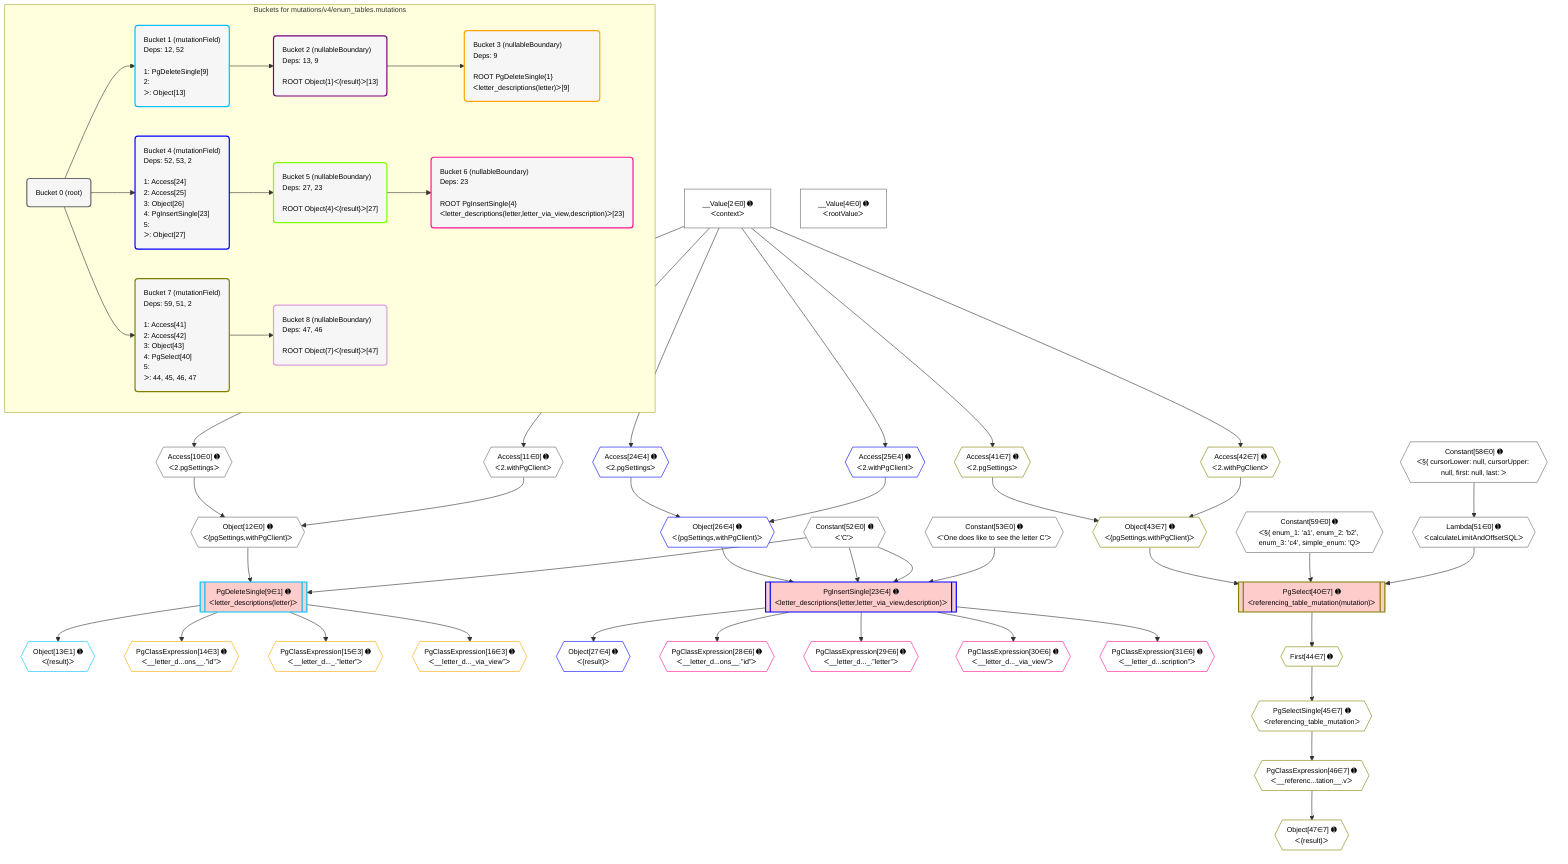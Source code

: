 %%{init: {'themeVariables': { 'fontSize': '12px'}}}%%
graph TD
    classDef path fill:#eee,stroke:#000,color:#000
    classDef plan fill:#fff,stroke-width:1px,color:#000
    classDef itemplan fill:#fff,stroke-width:2px,color:#000
    classDef unbatchedplan fill:#dff,stroke-width:1px,color:#000
    classDef sideeffectplan fill:#fcc,stroke-width:2px,color:#000
    classDef bucket fill:#f6f6f6,color:#000,stroke-width:2px,text-align:left


    %% plan dependencies
    Object12{{"Object[12∈0] ➊<br />ᐸ{pgSettings,withPgClient}ᐳ"}}:::plan
    Access10{{"Access[10∈0] ➊<br />ᐸ2.pgSettingsᐳ"}}:::plan
    Access11{{"Access[11∈0] ➊<br />ᐸ2.withPgClientᐳ"}}:::plan
    Access10 & Access11 --> Object12
    __Value2["__Value[2∈0] ➊<br />ᐸcontextᐳ"]:::plan
    __Value2 --> Access10
    __Value2 --> Access11
    Lambda51{{"Lambda[51∈0] ➊<br />ᐸcalculateLimitAndOffsetSQLᐳ"}}:::plan
    Constant58{{"Constant[58∈0] ➊<br />ᐸ§{ cursorLower: null, cursorUpper: null, first: null, last: ᐳ"}}:::plan
    Constant58 --> Lambda51
    __Value4["__Value[4∈0] ➊<br />ᐸrootValueᐳ"]:::plan
    Constant52{{"Constant[52∈0] ➊<br />ᐸ'C'ᐳ"}}:::plan
    Constant53{{"Constant[53∈0] ➊<br />ᐸ'One does like to see the letter C'ᐳ"}}:::plan
    Constant59{{"Constant[59∈0] ➊<br />ᐸ§{ enum_1: 'a1', enum_2: 'b2', enum_3: 'c4', simple_enum: 'Qᐳ"}}:::plan
    PgDeleteSingle9[["PgDeleteSingle[9∈1] ➊<br />ᐸletter_descriptions(letter)ᐳ"]]:::sideeffectplan
    Object12 & Constant52 --> PgDeleteSingle9
    Object13{{"Object[13∈1] ➊<br />ᐸ{result}ᐳ"}}:::plan
    PgDeleteSingle9 --> Object13
    PgClassExpression14{{"PgClassExpression[14∈3] ➊<br />ᐸ__letter_d...ons__.”id”ᐳ"}}:::plan
    PgDeleteSingle9 --> PgClassExpression14
    PgClassExpression15{{"PgClassExpression[15∈3] ➊<br />ᐸ__letter_d..._.”letter”ᐳ"}}:::plan
    PgDeleteSingle9 --> PgClassExpression15
    PgClassExpression16{{"PgClassExpression[16∈3] ➊<br />ᐸ__letter_d..._via_view”ᐳ"}}:::plan
    PgDeleteSingle9 --> PgClassExpression16
    PgInsertSingle23[["PgInsertSingle[23∈4] ➊<br />ᐸletter_descriptions(letter,letter_via_view,description)ᐳ"]]:::sideeffectplan
    Object26{{"Object[26∈4] ➊<br />ᐸ{pgSettings,withPgClient}ᐳ"}}:::plan
    Object26 & Constant52 & Constant52 & Constant53 --> PgInsertSingle23
    Access24{{"Access[24∈4] ➊<br />ᐸ2.pgSettingsᐳ"}}:::plan
    Access25{{"Access[25∈4] ➊<br />ᐸ2.withPgClientᐳ"}}:::plan
    Access24 & Access25 --> Object26
    __Value2 --> Access24
    __Value2 --> Access25
    Object27{{"Object[27∈4] ➊<br />ᐸ{result}ᐳ"}}:::plan
    PgInsertSingle23 --> Object27
    PgClassExpression28{{"PgClassExpression[28∈6] ➊<br />ᐸ__letter_d...ons__.”id”ᐳ"}}:::plan
    PgInsertSingle23 --> PgClassExpression28
    PgClassExpression29{{"PgClassExpression[29∈6] ➊<br />ᐸ__letter_d..._.”letter”ᐳ"}}:::plan
    PgInsertSingle23 --> PgClassExpression29
    PgClassExpression30{{"PgClassExpression[30∈6] ➊<br />ᐸ__letter_d..._via_view”ᐳ"}}:::plan
    PgInsertSingle23 --> PgClassExpression30
    PgClassExpression31{{"PgClassExpression[31∈6] ➊<br />ᐸ__letter_d...scription”ᐳ"}}:::plan
    PgInsertSingle23 --> PgClassExpression31
    PgSelect40[["PgSelect[40∈7] ➊<br />ᐸreferencing_table_mutation(mutation)ᐳ"]]:::sideeffectplan
    Object43{{"Object[43∈7] ➊<br />ᐸ{pgSettings,withPgClient}ᐳ"}}:::plan
    Object43 & Constant59 & Lambda51 --> PgSelect40
    Access41{{"Access[41∈7] ➊<br />ᐸ2.pgSettingsᐳ"}}:::plan
    Access42{{"Access[42∈7] ➊<br />ᐸ2.withPgClientᐳ"}}:::plan
    Access41 & Access42 --> Object43
    __Value2 --> Access41
    __Value2 --> Access42
    First44{{"First[44∈7] ➊"}}:::plan
    PgSelect40 --> First44
    PgSelectSingle45{{"PgSelectSingle[45∈7] ➊<br />ᐸreferencing_table_mutationᐳ"}}:::plan
    First44 --> PgSelectSingle45
    PgClassExpression46{{"PgClassExpression[46∈7] ➊<br />ᐸ__referenc...tation__.vᐳ"}}:::plan
    PgSelectSingle45 --> PgClassExpression46
    Object47{{"Object[47∈7] ➊<br />ᐸ{result}ᐳ"}}:::plan
    PgClassExpression46 --> Object47

    %% define steps

    subgraph "Buckets for mutations/v4/enum_tables.mutations"
    Bucket0("Bucket 0 (root)"):::bucket
    classDef bucket0 stroke:#696969
    class Bucket0,__Value2,__Value4,Access10,Access11,Object12,Lambda51,Constant52,Constant53,Constant58,Constant59 bucket0
    Bucket1("Bucket 1 (mutationField)<br />Deps: 12, 52<br /><br />1: PgDeleteSingle[9]<br />2: <br />ᐳ: Object[13]"):::bucket
    classDef bucket1 stroke:#00bfff
    class Bucket1,PgDeleteSingle9,Object13 bucket1
    Bucket2("Bucket 2 (nullableBoundary)<br />Deps: 13, 9<br /><br />ROOT Object{1}ᐸ{result}ᐳ[13]"):::bucket
    classDef bucket2 stroke:#7f007f
    class Bucket2 bucket2
    Bucket3("Bucket 3 (nullableBoundary)<br />Deps: 9<br /><br />ROOT PgDeleteSingle{1}ᐸletter_descriptions(letter)ᐳ[9]"):::bucket
    classDef bucket3 stroke:#ffa500
    class Bucket3,PgClassExpression14,PgClassExpression15,PgClassExpression16 bucket3
    Bucket4("Bucket 4 (mutationField)<br />Deps: 52, 53, 2<br /><br />1: Access[24]<br />2: Access[25]<br />3: Object[26]<br />4: PgInsertSingle[23]<br />5: <br />ᐳ: Object[27]"):::bucket
    classDef bucket4 stroke:#0000ff
    class Bucket4,PgInsertSingle23,Access24,Access25,Object26,Object27 bucket4
    Bucket5("Bucket 5 (nullableBoundary)<br />Deps: 27, 23<br /><br />ROOT Object{4}ᐸ{result}ᐳ[27]"):::bucket
    classDef bucket5 stroke:#7fff00
    class Bucket5 bucket5
    Bucket6("Bucket 6 (nullableBoundary)<br />Deps: 23<br /><br />ROOT PgInsertSingle{4}ᐸletter_descriptions(letter,letter_via_view,description)ᐳ[23]"):::bucket
    classDef bucket6 stroke:#ff1493
    class Bucket6,PgClassExpression28,PgClassExpression29,PgClassExpression30,PgClassExpression31 bucket6
    Bucket7("Bucket 7 (mutationField)<br />Deps: 59, 51, 2<br /><br />1: Access[41]<br />2: Access[42]<br />3: Object[43]<br />4: PgSelect[40]<br />5: <br />ᐳ: 44, 45, 46, 47"):::bucket
    classDef bucket7 stroke:#808000
    class Bucket7,PgSelect40,Access41,Access42,Object43,First44,PgSelectSingle45,PgClassExpression46,Object47 bucket7
    Bucket8("Bucket 8 (nullableBoundary)<br />Deps: 47, 46<br /><br />ROOT Object{7}ᐸ{result}ᐳ[47]"):::bucket
    classDef bucket8 stroke:#dda0dd
    class Bucket8 bucket8
    Bucket0 --> Bucket1 & Bucket4 & Bucket7
    Bucket1 --> Bucket2
    Bucket2 --> Bucket3
    Bucket4 --> Bucket5
    Bucket5 --> Bucket6
    Bucket7 --> Bucket8
    end